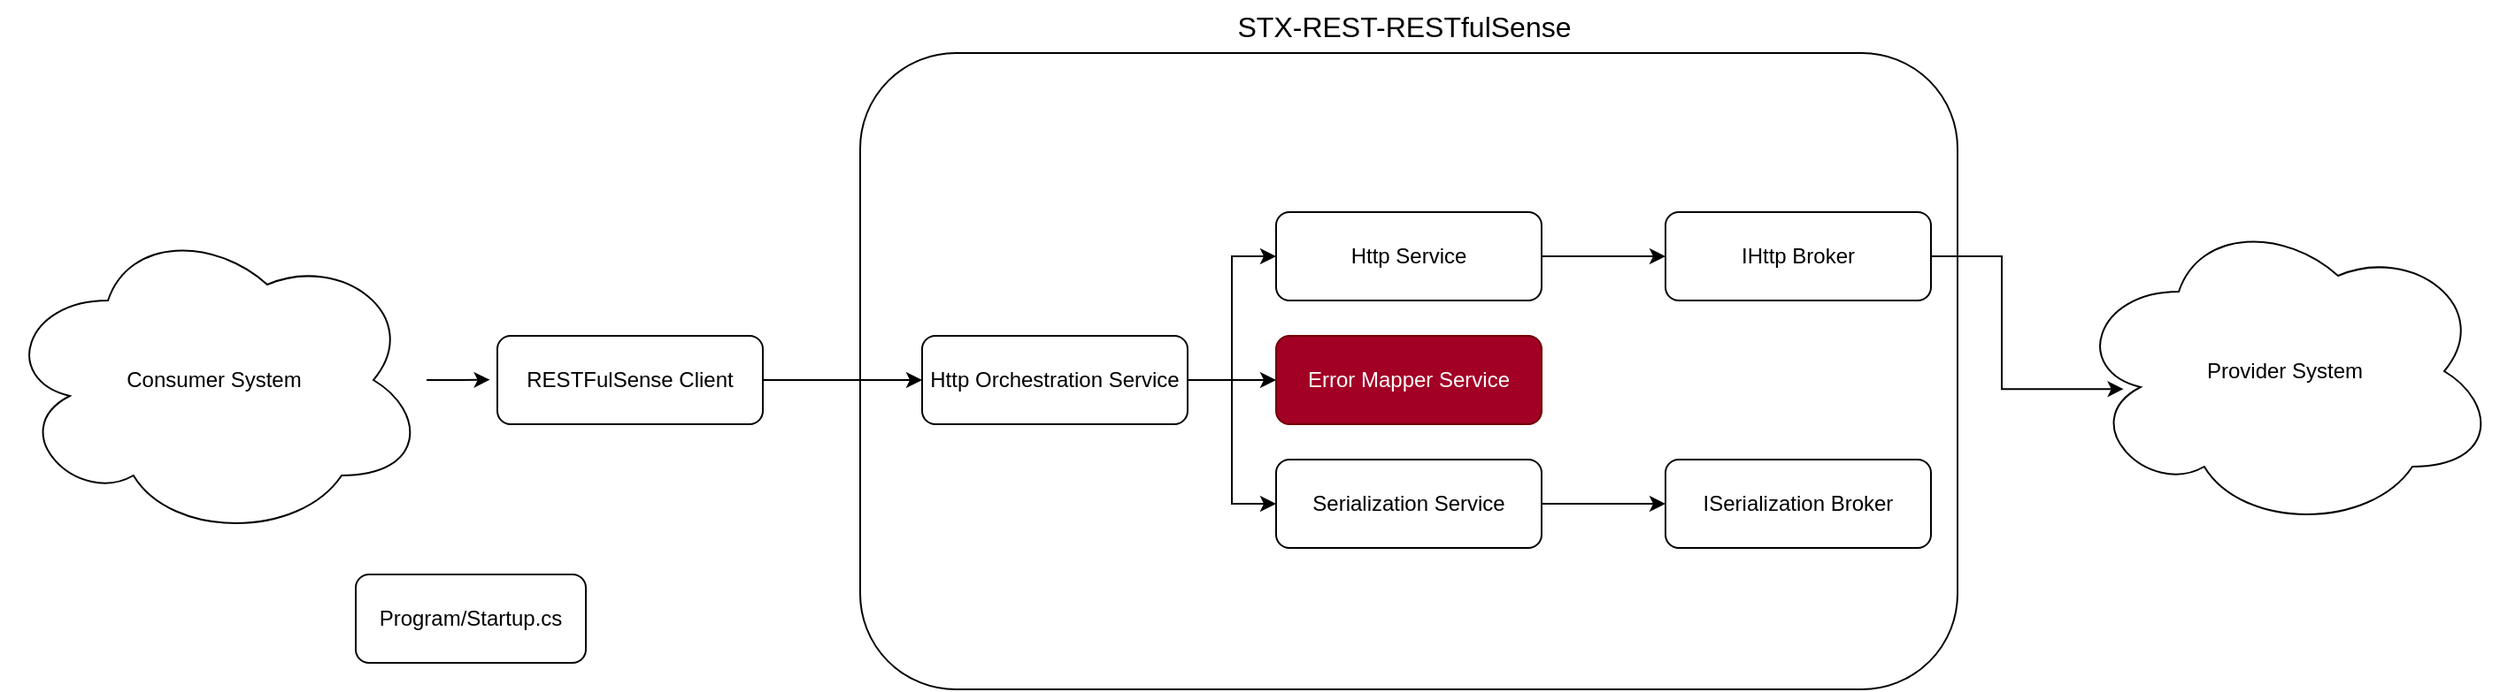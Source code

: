 <mxfile version="22.0.3" type="device">
  <diagram name="Page-1" id="v083JaoKay88UOmM27cz">
    <mxGraphModel dx="2386" dy="1929" grid="1" gridSize="10" guides="1" tooltips="1" connect="1" arrows="1" fold="1" page="1" pageScale="1" pageWidth="1700" pageHeight="1100" math="0" shadow="0">
      <root>
        <mxCell id="0" />
        <mxCell id="1" parent="0" />
        <mxCell id="v9vu7zyCsT8Zl7CwTNYv-19" value="" style="rounded=1;whiteSpace=wrap;html=1;" vertex="1" parent="1">
          <mxGeometry x="645" y="365" width="620" height="360" as="geometry" />
        </mxCell>
        <mxCell id="v9vu7zyCsT8Zl7CwTNYv-1" value="Consumer System" style="ellipse;shape=cloud;whiteSpace=wrap;html=1;" vertex="1" parent="1">
          <mxGeometry x="160" y="460" width="240" height="180" as="geometry" />
        </mxCell>
        <mxCell id="v9vu7zyCsT8Zl7CwTNYv-25" style="edgeStyle=orthogonalEdgeStyle;rounded=0;orthogonalLoop=1;jettySize=auto;html=1;entryX=0;entryY=0.5;entryDx=0;entryDy=0;" edge="1" parent="1" source="v9vu7zyCsT8Zl7CwTNYv-2" target="v9vu7zyCsT8Zl7CwTNYv-3">
          <mxGeometry relative="1" as="geometry" />
        </mxCell>
        <mxCell id="v9vu7zyCsT8Zl7CwTNYv-2" value="RESTFulSense Client" style="rounded=1;whiteSpace=wrap;html=1;" vertex="1" parent="1">
          <mxGeometry x="440" y="525" width="150" height="50" as="geometry" />
        </mxCell>
        <mxCell id="v9vu7zyCsT8Zl7CwTNYv-16" style="edgeStyle=orthogonalEdgeStyle;rounded=0;orthogonalLoop=1;jettySize=auto;html=1;entryX=0;entryY=0.5;entryDx=0;entryDy=0;" edge="1" parent="1" source="v9vu7zyCsT8Zl7CwTNYv-3" target="v9vu7zyCsT8Zl7CwTNYv-4">
          <mxGeometry relative="1" as="geometry" />
        </mxCell>
        <mxCell id="v9vu7zyCsT8Zl7CwTNYv-17" style="edgeStyle=orthogonalEdgeStyle;rounded=0;orthogonalLoop=1;jettySize=auto;html=1;entryX=0;entryY=0.5;entryDx=0;entryDy=0;" edge="1" parent="1" source="v9vu7zyCsT8Zl7CwTNYv-3" target="v9vu7zyCsT8Zl7CwTNYv-5">
          <mxGeometry relative="1" as="geometry" />
        </mxCell>
        <mxCell id="v9vu7zyCsT8Zl7CwTNYv-18" style="edgeStyle=orthogonalEdgeStyle;rounded=0;orthogonalLoop=1;jettySize=auto;html=1;entryX=0;entryY=0.5;entryDx=0;entryDy=0;" edge="1" parent="1" source="v9vu7zyCsT8Zl7CwTNYv-3" target="v9vu7zyCsT8Zl7CwTNYv-6">
          <mxGeometry relative="1" as="geometry" />
        </mxCell>
        <mxCell id="v9vu7zyCsT8Zl7CwTNYv-3" value="Http Orchestration Service" style="rounded=1;whiteSpace=wrap;html=1;" vertex="1" parent="1">
          <mxGeometry x="680" y="525" width="150" height="50" as="geometry" />
        </mxCell>
        <mxCell id="v9vu7zyCsT8Zl7CwTNYv-10" style="edgeStyle=orthogonalEdgeStyle;rounded=0;orthogonalLoop=1;jettySize=auto;html=1;entryX=0;entryY=0.5;entryDx=0;entryDy=0;" edge="1" parent="1" source="v9vu7zyCsT8Zl7CwTNYv-4" target="v9vu7zyCsT8Zl7CwTNYv-7">
          <mxGeometry relative="1" as="geometry" />
        </mxCell>
        <mxCell id="v9vu7zyCsT8Zl7CwTNYv-4" value="Http Service" style="rounded=1;whiteSpace=wrap;html=1;" vertex="1" parent="1">
          <mxGeometry x="880" y="455" width="150" height="50" as="geometry" />
        </mxCell>
        <mxCell id="v9vu7zyCsT8Zl7CwTNYv-11" style="edgeStyle=orthogonalEdgeStyle;rounded=0;orthogonalLoop=1;jettySize=auto;html=1;" edge="1" parent="1" source="v9vu7zyCsT8Zl7CwTNYv-5" target="v9vu7zyCsT8Zl7CwTNYv-8">
          <mxGeometry relative="1" as="geometry" />
        </mxCell>
        <mxCell id="v9vu7zyCsT8Zl7CwTNYv-5" value="Serialization Service" style="rounded=1;whiteSpace=wrap;html=1;" vertex="1" parent="1">
          <mxGeometry x="880" y="595" width="150" height="50" as="geometry" />
        </mxCell>
        <mxCell id="v9vu7zyCsT8Zl7CwTNYv-6" value="Error Mapper Service" style="rounded=1;whiteSpace=wrap;html=1;fillColor=#a20025;fontColor=#ffffff;strokeColor=#6F0000;" vertex="1" parent="1">
          <mxGeometry x="880" y="525" width="150" height="50" as="geometry" />
        </mxCell>
        <mxCell id="v9vu7zyCsT8Zl7CwTNYv-7" value="IHttp Broker" style="rounded=1;whiteSpace=wrap;html=1;" vertex="1" parent="1">
          <mxGeometry x="1100" y="455" width="150" height="50" as="geometry" />
        </mxCell>
        <mxCell id="v9vu7zyCsT8Zl7CwTNYv-8" value="ISerialization Broker" style="rounded=1;whiteSpace=wrap;html=1;" vertex="1" parent="1">
          <mxGeometry x="1100" y="595" width="150" height="50" as="geometry" />
        </mxCell>
        <mxCell id="v9vu7zyCsT8Zl7CwTNYv-9" value="Provider System" style="ellipse;shape=cloud;whiteSpace=wrap;html=1;" vertex="1" parent="1">
          <mxGeometry x="1330" y="455" width="240" height="180" as="geometry" />
        </mxCell>
        <mxCell id="v9vu7zyCsT8Zl7CwTNYv-12" value="Program/Startup.cs" style="rounded=1;whiteSpace=wrap;html=1;" vertex="1" parent="1">
          <mxGeometry x="360" y="660" width="130" height="50" as="geometry" />
        </mxCell>
        <mxCell id="v9vu7zyCsT8Zl7CwTNYv-21" style="edgeStyle=orthogonalEdgeStyle;rounded=0;orthogonalLoop=1;jettySize=auto;html=1;entryX=0.12;entryY=0.556;entryDx=0;entryDy=0;entryPerimeter=0;" edge="1" parent="1" source="v9vu7zyCsT8Zl7CwTNYv-7" target="v9vu7zyCsT8Zl7CwTNYv-9">
          <mxGeometry relative="1" as="geometry" />
        </mxCell>
        <mxCell id="v9vu7zyCsT8Zl7CwTNYv-22" style="edgeStyle=orthogonalEdgeStyle;rounded=0;orthogonalLoop=1;jettySize=auto;html=1;entryX=-0.028;entryY=0.497;entryDx=0;entryDy=0;entryPerimeter=0;" edge="1" parent="1" source="v9vu7zyCsT8Zl7CwTNYv-1" target="v9vu7zyCsT8Zl7CwTNYv-2">
          <mxGeometry relative="1" as="geometry" />
        </mxCell>
        <mxCell id="v9vu7zyCsT8Zl7CwTNYv-26" value="STX-REST-RESTfulSense" style="text;html=1;strokeColor=none;fillColor=none;align=center;verticalAlign=middle;whiteSpace=wrap;rounded=0;fontSize=16;" vertex="1" parent="1">
          <mxGeometry x="850" y="335" width="205" height="30" as="geometry" />
        </mxCell>
      </root>
    </mxGraphModel>
  </diagram>
</mxfile>
